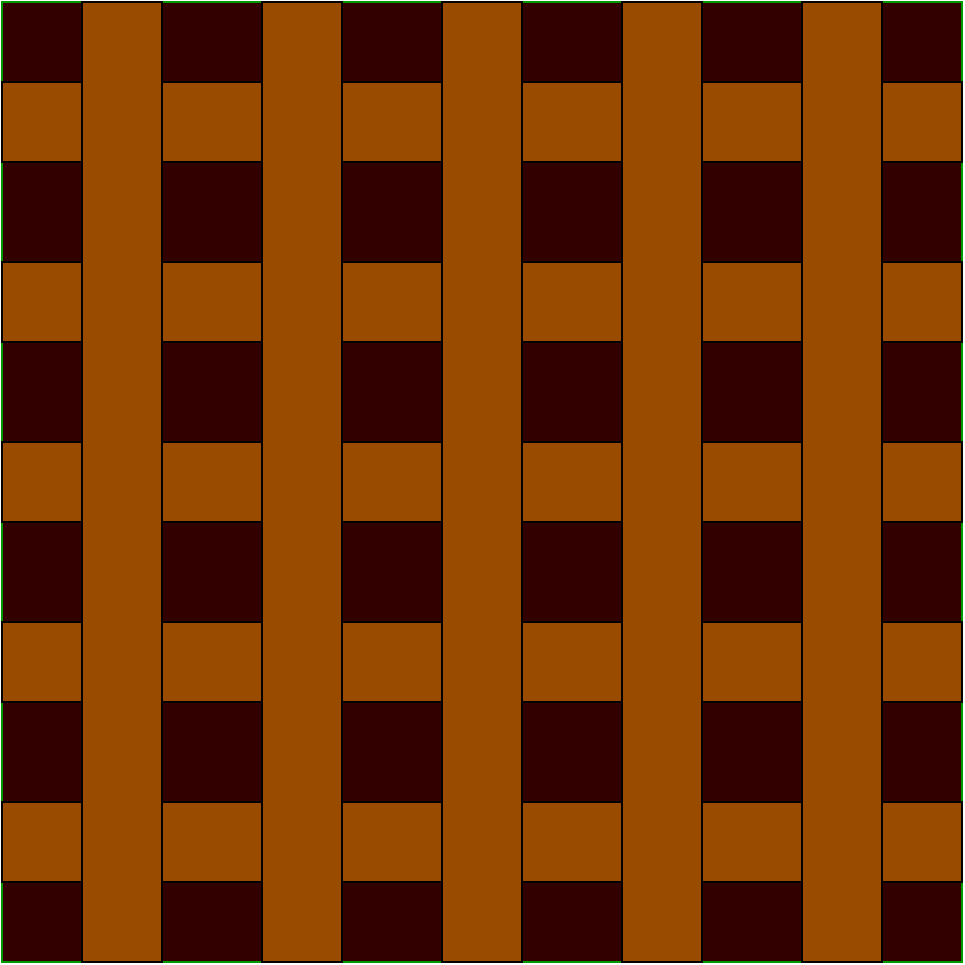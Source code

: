 <mxfile>
    <diagram id="Arm_2nYQmFeGqJMYQ6R2" name="Page-1">
        <mxGraphModel dx="767" dy="407" grid="1" gridSize="10" guides="1" tooltips="1" connect="1" arrows="1" fold="1" page="1" pageScale="1" pageWidth="827" pageHeight="1169" math="0" shadow="0">
            <root>
                <mxCell id="0"/>
                <mxCell id="1" parent="0"/>
                <mxCell id="5" value="" style="verticalLabelPosition=bottom;verticalAlign=top;html=1;shape=mxgraph.basic.rect;fillColor2=none;strokeWidth=1;size=20;indent=5;fillColor=#330000;strokeColor=#009900;" vertex="1" parent="1">
                    <mxGeometry x="40" y="40" width="480" height="480" as="geometry"/>
                </mxCell>
                <mxCell id="7" value="" style="verticalLabelPosition=bottom;verticalAlign=top;html=1;shape=mxgraph.basic.rect;fillColor2=none;strokeWidth=1;size=20;indent=5;fillColor=#994C00;" vertex="1" parent="1">
                    <mxGeometry x="40" y="350" width="480" height="40" as="geometry"/>
                </mxCell>
                <mxCell id="6" value="" style="verticalLabelPosition=bottom;verticalAlign=top;html=1;shape=mxgraph.basic.rect;fillColor2=none;strokeWidth=1;size=20;indent=5;fillColor=#994C00;" vertex="1" parent="1">
                    <mxGeometry x="40" y="440" width="480" height="40" as="geometry"/>
                </mxCell>
                <mxCell id="8" value="" style="verticalLabelPosition=bottom;verticalAlign=top;html=1;shape=mxgraph.basic.rect;fillColor2=none;strokeWidth=1;size=20;indent=5;fillColor=#994C00;" vertex="1" parent="1">
                    <mxGeometry x="40" y="170" width="480" height="40" as="geometry"/>
                </mxCell>
                <mxCell id="10" value="" style="verticalLabelPosition=bottom;verticalAlign=top;html=1;shape=mxgraph.basic.rect;fillColor2=none;strokeWidth=1;size=20;indent=5;fillColor=#994C00;" vertex="1" parent="1">
                    <mxGeometry x="40" y="260" width="480" height="40" as="geometry"/>
                </mxCell>
                <mxCell id="11" value="" style="verticalLabelPosition=bottom;verticalAlign=top;html=1;shape=mxgraph.basic.rect;fillColor2=none;strokeWidth=1;size=20;indent=5;fillColor=#994C00;" vertex="1" parent="1">
                    <mxGeometry x="40" y="80" width="480" height="40" as="geometry"/>
                </mxCell>
                <mxCell id="9" value="" style="verticalLabelPosition=bottom;verticalAlign=top;html=1;shape=mxgraph.basic.rect;fillColor2=none;strokeWidth=1;size=20;indent=5;fillColor=#994C00;rotation=90;" vertex="1" parent="1">
                    <mxGeometry x="40" y="260" width="480" height="40" as="geometry"/>
                </mxCell>
                <mxCell id="12" value="" style="verticalLabelPosition=bottom;verticalAlign=top;html=1;shape=mxgraph.basic.rect;fillColor2=none;strokeWidth=1;size=20;indent=5;fillColor=#994C00;rotation=90;" vertex="1" parent="1">
                    <mxGeometry x="130" y="260" width="480" height="40" as="geometry"/>
                </mxCell>
                <mxCell id="13" value="" style="verticalLabelPosition=bottom;verticalAlign=top;html=1;shape=mxgraph.basic.rect;fillColor2=none;strokeWidth=1;size=20;indent=5;fillColor=#994C00;rotation=90;" vertex="1" parent="1">
                    <mxGeometry x="220" y="260" width="480" height="40" as="geometry"/>
                </mxCell>
                <mxCell id="14" value="" style="verticalLabelPosition=bottom;verticalAlign=top;html=1;shape=mxgraph.basic.rect;fillColor2=none;strokeWidth=1;size=20;indent=5;fillColor=#994C00;rotation=90;" vertex="1" parent="1">
                    <mxGeometry x="-50" y="260" width="480" height="40" as="geometry"/>
                </mxCell>
                <mxCell id="15" value="" style="verticalLabelPosition=bottom;verticalAlign=top;html=1;shape=mxgraph.basic.rect;fillColor2=none;strokeWidth=1;size=20;indent=5;fillColor=#994C00;rotation=90;" vertex="1" parent="1">
                    <mxGeometry x="-140" y="260" width="480" height="40" as="geometry"/>
                </mxCell>
            </root>
        </mxGraphModel>
    </diagram>
</mxfile>